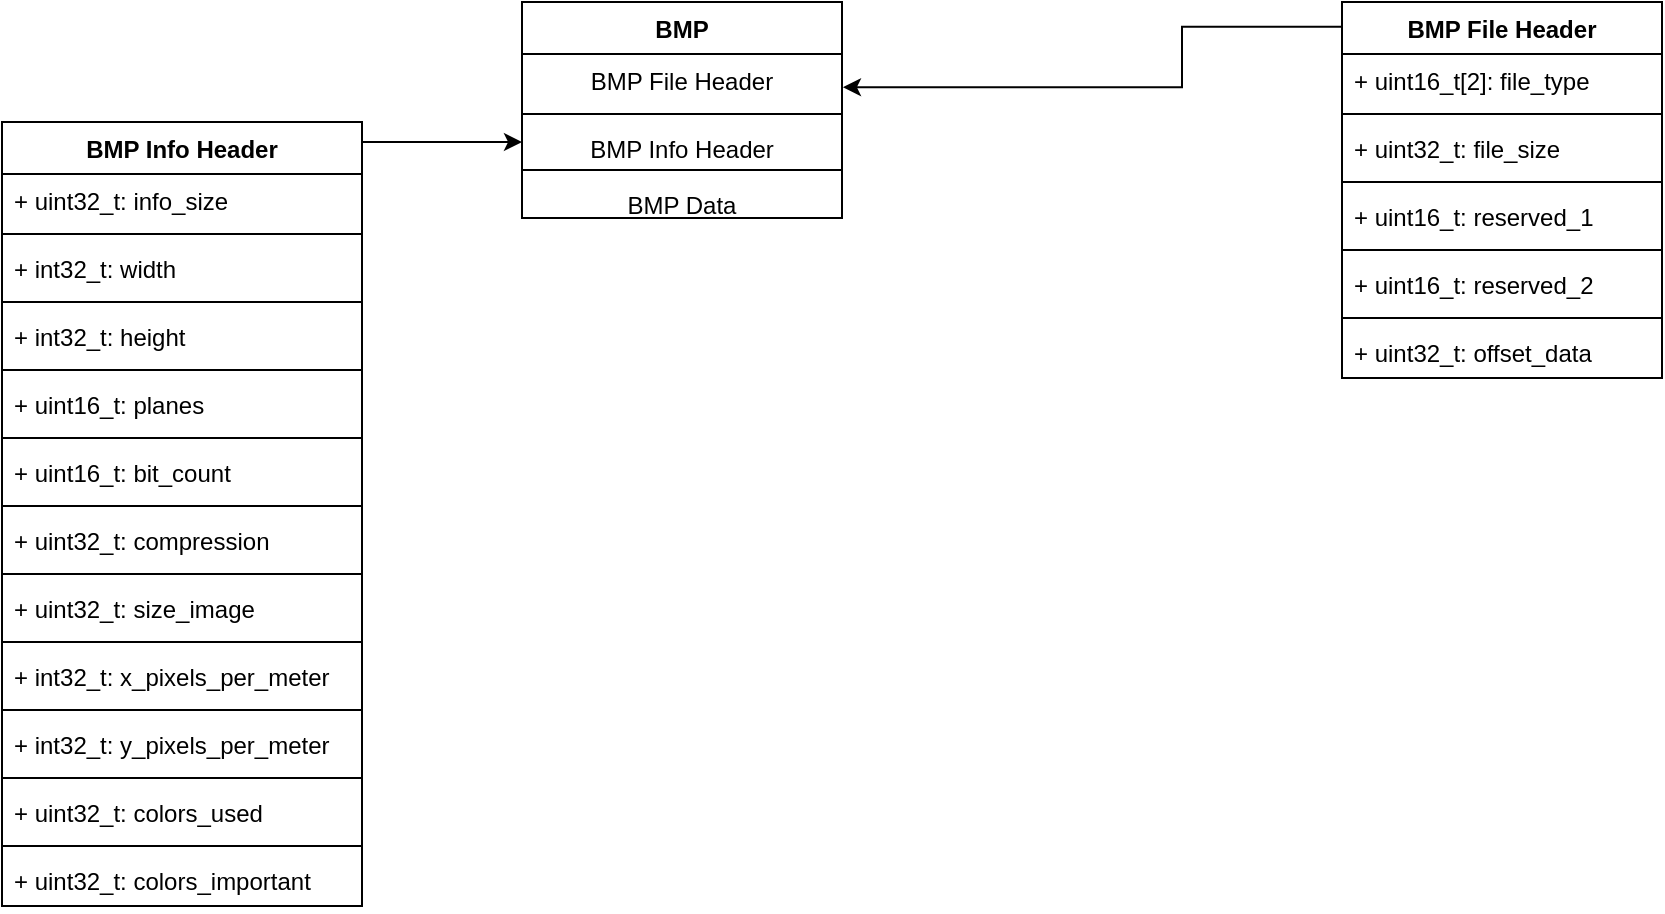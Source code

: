 <mxfile>
    <diagram id="6bELEl44sQH2A0_4YIps" name="Page-1">
        <mxGraphModel dx="1010" dy="572" grid="1" gridSize="10" guides="1" tooltips="1" connect="1" arrows="1" fold="1" page="1" pageScale="1" pageWidth="4681" pageHeight="3300" math="0" shadow="0">
            <root>
                <mxCell id="0"/>
                <mxCell id="1" parent="0"/>
                <mxCell id="13" value="BMP" style="swimlane;fontStyle=1;align=center;verticalAlign=top;childLayout=stackLayout;horizontal=1;startSize=26;horizontalStack=0;resizeParent=1;resizeParentMax=0;resizeLast=0;collapsible=1;marginBottom=0;flipV=0;" vertex="1" parent="1">
                    <mxGeometry x="1080" y="680" width="160" height="108" as="geometry">
                        <mxRectangle x="1200" y="680" width="90" height="26" as="alternateBounds"/>
                    </mxGeometry>
                </mxCell>
                <mxCell id="14" value="BMP File Header" style="text;strokeColor=none;fillColor=none;align=center;verticalAlign=top;spacingLeft=4;spacingRight=4;overflow=hidden;rotatable=0;points=[[0,0.5],[1,0.5]];portConstraint=eastwest;" vertex="1" parent="13">
                    <mxGeometry y="26" width="160" height="26" as="geometry"/>
                </mxCell>
                <mxCell id="15" value="" style="line;strokeWidth=1;fillColor=none;align=left;verticalAlign=middle;spacingTop=-1;spacingLeft=3;spacingRight=3;rotatable=0;labelPosition=right;points=[];portConstraint=eastwest;" vertex="1" parent="13">
                    <mxGeometry y="52" width="160" height="8" as="geometry"/>
                </mxCell>
                <mxCell id="16" value="BMP Info Header" style="text;strokeColor=none;fillColor=none;align=center;verticalAlign=top;spacingLeft=4;spacingRight=4;overflow=hidden;rotatable=0;points=[[0,0.5],[1,0.5]];portConstraint=eastwest;labelBorderColor=none;" vertex="1" parent="13">
                    <mxGeometry y="60" width="160" height="20" as="geometry"/>
                </mxCell>
                <mxCell id="33" value="" style="line;strokeWidth=1;fillColor=none;align=left;verticalAlign=middle;spacingTop=-1;spacingLeft=3;spacingRight=3;rotatable=0;labelPosition=right;points=[];portConstraint=eastwest;" vertex="1" parent="13">
                    <mxGeometry y="80" width="160" height="8" as="geometry"/>
                </mxCell>
                <mxCell id="32" value="BMP Data" style="text;strokeColor=none;fillColor=none;align=center;verticalAlign=top;spacingLeft=4;spacingRight=4;overflow=hidden;rotatable=0;points=[[0,0.5],[1,0.5]];portConstraint=eastwest;" vertex="1" parent="13">
                    <mxGeometry y="88" width="160" height="20" as="geometry"/>
                </mxCell>
                <mxCell id="45" value="" style="edgeStyle=orthogonalEdgeStyle;rounded=0;orthogonalLoop=1;jettySize=auto;html=1;entryX=1.003;entryY=0.638;entryDx=0;entryDy=0;entryPerimeter=0;exitX=0;exitY=0.066;exitDx=0;exitDy=0;exitPerimeter=0;" edge="1" parent="1" source="34" target="14">
                    <mxGeometry relative="1" as="geometry">
                        <Array as="points">
                            <mxPoint x="1410" y="692"/>
                            <mxPoint x="1410" y="723"/>
                        </Array>
                    </mxGeometry>
                </mxCell>
                <mxCell id="34" value="BMP File Header" style="swimlane;fontStyle=1;align=center;verticalAlign=top;childLayout=stackLayout;horizontal=1;startSize=26;horizontalStack=0;resizeParent=1;resizeParentMax=0;resizeLast=0;collapsible=1;marginBottom=0;strokeColor=#000000;" vertex="1" parent="1">
                    <mxGeometry x="1490" y="680" width="160" height="188" as="geometry"/>
                </mxCell>
                <mxCell id="35" value="+ uint16_t[2]: file_type" style="text;strokeColor=none;fillColor=none;align=left;verticalAlign=top;spacingLeft=4;spacingRight=4;overflow=hidden;rotatable=0;points=[[0,0.5],[1,0.5]];portConstraint=eastwest;" vertex="1" parent="34">
                    <mxGeometry y="26" width="160" height="26" as="geometry"/>
                </mxCell>
                <mxCell id="36" value="" style="line;strokeWidth=1;fillColor=none;align=left;verticalAlign=middle;spacingTop=-1;spacingLeft=3;spacingRight=3;rotatable=0;labelPosition=right;points=[];portConstraint=eastwest;" vertex="1" parent="34">
                    <mxGeometry y="52" width="160" height="8" as="geometry"/>
                </mxCell>
                <mxCell id="37" value="+ uint32_t: file_size" style="text;strokeColor=none;fillColor=none;align=left;verticalAlign=top;spacingLeft=4;spacingRight=4;overflow=hidden;rotatable=0;points=[[0,0.5],[1,0.5]];portConstraint=eastwest;" vertex="1" parent="34">
                    <mxGeometry y="60" width="160" height="26" as="geometry"/>
                </mxCell>
                <mxCell id="42" value="" style="line;strokeWidth=1;fillColor=none;align=left;verticalAlign=middle;spacingTop=-1;spacingLeft=3;spacingRight=3;rotatable=0;labelPosition=right;points=[];portConstraint=eastwest;" vertex="1" parent="34">
                    <mxGeometry y="86" width="160" height="8" as="geometry"/>
                </mxCell>
                <mxCell id="38" value="+ uint16_t: reserved_1" style="text;strokeColor=none;fillColor=none;align=left;verticalAlign=top;spacingLeft=4;spacingRight=4;overflow=hidden;rotatable=0;points=[[0,0.5],[1,0.5]];portConstraint=eastwest;" vertex="1" parent="34">
                    <mxGeometry y="94" width="160" height="26" as="geometry"/>
                </mxCell>
                <mxCell id="43" value="" style="line;strokeWidth=1;fillColor=none;align=left;verticalAlign=middle;spacingTop=-1;spacingLeft=3;spacingRight=3;rotatable=0;labelPosition=right;points=[];portConstraint=eastwest;" vertex="1" parent="34">
                    <mxGeometry y="120" width="160" height="8" as="geometry"/>
                </mxCell>
                <mxCell id="39" value="+ uint16_t: reserved_2" style="text;strokeColor=none;fillColor=none;align=left;verticalAlign=top;spacingLeft=4;spacingRight=4;overflow=hidden;rotatable=0;points=[[0,0.5],[1,0.5]];portConstraint=eastwest;" vertex="1" parent="34">
                    <mxGeometry y="128" width="160" height="26" as="geometry"/>
                </mxCell>
                <mxCell id="44" value="" style="line;strokeWidth=1;fillColor=none;align=left;verticalAlign=middle;spacingTop=-1;spacingLeft=3;spacingRight=3;rotatable=0;labelPosition=right;points=[];portConstraint=eastwest;" vertex="1" parent="34">
                    <mxGeometry y="154" width="160" height="8" as="geometry"/>
                </mxCell>
                <mxCell id="41" value="+ uint32_t: offset_data" style="text;strokeColor=none;fillColor=none;align=left;verticalAlign=top;spacingLeft=4;spacingRight=4;overflow=hidden;rotatable=0;points=[[0,0.5],[1,0.5]];portConstraint=eastwest;" vertex="1" parent="34">
                    <mxGeometry y="162" width="160" height="26" as="geometry"/>
                </mxCell>
                <mxCell id="46" value="BMP Info Header" style="swimlane;fontStyle=1;align=center;verticalAlign=top;childLayout=stackLayout;horizontal=1;startSize=26;horizontalStack=0;resizeParent=1;resizeParentMax=0;resizeLast=0;collapsible=1;marginBottom=0;strokeColor=#000000;" vertex="1" parent="1">
                    <mxGeometry x="820" y="740" width="180" height="392" as="geometry"/>
                </mxCell>
                <mxCell id="47" value="+ uint32_t: info_size" style="text;strokeColor=none;fillColor=none;align=left;verticalAlign=top;spacingLeft=4;spacingRight=4;overflow=hidden;rotatable=0;points=[[0,0.5],[1,0.5]];portConstraint=eastwest;" vertex="1" parent="46">
                    <mxGeometry y="26" width="180" height="26" as="geometry"/>
                </mxCell>
                <mxCell id="48" value="" style="line;strokeWidth=1;fillColor=none;align=left;verticalAlign=middle;spacingTop=-1;spacingLeft=3;spacingRight=3;rotatable=0;labelPosition=right;points=[];portConstraint=eastwest;" vertex="1" parent="46">
                    <mxGeometry y="52" width="180" height="8" as="geometry"/>
                </mxCell>
                <mxCell id="49" value="+ int32_t: width" style="text;strokeColor=none;fillColor=none;align=left;verticalAlign=top;spacingLeft=4;spacingRight=4;overflow=hidden;rotatable=0;points=[[0,0.5],[1,0.5]];portConstraint=eastwest;" vertex="1" parent="46">
                    <mxGeometry y="60" width="180" height="26" as="geometry"/>
                </mxCell>
                <mxCell id="50" value="" style="line;strokeWidth=1;fillColor=none;align=left;verticalAlign=middle;spacingTop=-1;spacingLeft=3;spacingRight=3;rotatable=0;labelPosition=right;points=[];portConstraint=eastwest;" vertex="1" parent="46">
                    <mxGeometry y="86" width="180" height="8" as="geometry"/>
                </mxCell>
                <mxCell id="51" value="+ int32_t: height" style="text;strokeColor=none;fillColor=none;align=left;verticalAlign=top;spacingLeft=4;spacingRight=4;overflow=hidden;rotatable=0;points=[[0,0.5],[1,0.5]];portConstraint=eastwest;" vertex="1" parent="46">
                    <mxGeometry y="94" width="180" height="26" as="geometry"/>
                </mxCell>
                <mxCell id="52" value="" style="line;strokeWidth=1;fillColor=none;align=left;verticalAlign=middle;spacingTop=-1;spacingLeft=3;spacingRight=3;rotatable=0;labelPosition=right;points=[];portConstraint=eastwest;" vertex="1" parent="46">
                    <mxGeometry y="120" width="180" height="8" as="geometry"/>
                </mxCell>
                <mxCell id="53" value="+ uint16_t: planes" style="text;strokeColor=none;fillColor=none;align=left;verticalAlign=top;spacingLeft=4;spacingRight=4;overflow=hidden;rotatable=0;points=[[0,0.5],[1,0.5]];portConstraint=eastwest;" vertex="1" parent="46">
                    <mxGeometry y="128" width="180" height="26" as="geometry"/>
                </mxCell>
                <mxCell id="54" value="" style="line;strokeWidth=1;fillColor=none;align=left;verticalAlign=middle;spacingTop=-1;spacingLeft=3;spacingRight=3;rotatable=0;labelPosition=right;points=[];portConstraint=eastwest;" vertex="1" parent="46">
                    <mxGeometry y="154" width="180" height="8" as="geometry"/>
                </mxCell>
                <mxCell id="55" value="+ uint16_t: bit_count" style="text;strokeColor=none;fillColor=none;align=left;verticalAlign=top;spacingLeft=4;spacingRight=4;overflow=hidden;rotatable=0;points=[[0,0.5],[1,0.5]];portConstraint=eastwest;" vertex="1" parent="46">
                    <mxGeometry y="162" width="180" height="26" as="geometry"/>
                </mxCell>
                <mxCell id="62" value="" style="line;strokeWidth=1;fillColor=none;align=left;verticalAlign=middle;spacingTop=-1;spacingLeft=3;spacingRight=3;rotatable=0;labelPosition=right;points=[];portConstraint=eastwest;" vertex="1" parent="46">
                    <mxGeometry y="188" width="180" height="8" as="geometry"/>
                </mxCell>
                <mxCell id="56" value="+ uint32_t: compression" style="text;strokeColor=none;fillColor=none;align=left;verticalAlign=top;spacingLeft=4;spacingRight=4;overflow=hidden;rotatable=0;points=[[0,0.5],[1,0.5]];portConstraint=eastwest;" vertex="1" parent="46">
                    <mxGeometry y="196" width="180" height="26" as="geometry"/>
                </mxCell>
                <mxCell id="63" value="" style="line;strokeWidth=1;fillColor=none;align=left;verticalAlign=middle;spacingTop=-1;spacingLeft=3;spacingRight=3;rotatable=0;labelPosition=right;points=[];portConstraint=eastwest;" vertex="1" parent="46">
                    <mxGeometry y="222" width="180" height="8" as="geometry"/>
                </mxCell>
                <mxCell id="57" value="+ uint32_t: size_image" style="text;strokeColor=none;fillColor=none;align=left;verticalAlign=top;spacingLeft=4;spacingRight=4;overflow=hidden;rotatable=0;points=[[0,0.5],[1,0.5]];portConstraint=eastwest;" vertex="1" parent="46">
                    <mxGeometry y="230" width="180" height="26" as="geometry"/>
                </mxCell>
                <mxCell id="64" value="" style="line;strokeWidth=1;fillColor=none;align=left;verticalAlign=middle;spacingTop=-1;spacingLeft=3;spacingRight=3;rotatable=0;labelPosition=right;points=[];portConstraint=eastwest;" vertex="1" parent="46">
                    <mxGeometry y="256" width="180" height="8" as="geometry"/>
                </mxCell>
                <mxCell id="58" value="+ int32_t: x_pixels_per_meter" style="text;strokeColor=none;fillColor=none;align=left;verticalAlign=top;spacingLeft=4;spacingRight=4;overflow=hidden;rotatable=0;points=[[0,0.5],[1,0.5]];portConstraint=eastwest;" vertex="1" parent="46">
                    <mxGeometry y="264" width="180" height="26" as="geometry"/>
                </mxCell>
                <mxCell id="65" value="" style="line;strokeWidth=1;fillColor=none;align=left;verticalAlign=middle;spacingTop=-1;spacingLeft=3;spacingRight=3;rotatable=0;labelPosition=right;points=[];portConstraint=eastwest;" vertex="1" parent="46">
                    <mxGeometry y="290" width="180" height="8" as="geometry"/>
                </mxCell>
                <mxCell id="59" value="+ int32_t: y_pixels_per_meter" style="text;strokeColor=none;fillColor=none;align=left;verticalAlign=top;spacingLeft=4;spacingRight=4;overflow=hidden;rotatable=0;points=[[0,0.5],[1,0.5]];portConstraint=eastwest;" vertex="1" parent="46">
                    <mxGeometry y="298" width="180" height="26" as="geometry"/>
                </mxCell>
                <mxCell id="66" value="" style="line;strokeWidth=1;fillColor=none;align=left;verticalAlign=middle;spacingTop=-1;spacingLeft=3;spacingRight=3;rotatable=0;labelPosition=right;points=[];portConstraint=eastwest;" vertex="1" parent="46">
                    <mxGeometry y="324" width="180" height="8" as="geometry"/>
                </mxCell>
                <mxCell id="60" value="+ uint32_t: colors_used" style="text;strokeColor=none;fillColor=none;align=left;verticalAlign=top;spacingLeft=4;spacingRight=4;overflow=hidden;rotatable=0;points=[[0,0.5],[1,0.5]];portConstraint=eastwest;" vertex="1" parent="46">
                    <mxGeometry y="332" width="180" height="26" as="geometry"/>
                </mxCell>
                <mxCell id="67" value="" style="line;strokeWidth=1;fillColor=none;align=left;verticalAlign=middle;spacingTop=-1;spacingLeft=3;spacingRight=3;rotatable=0;labelPosition=right;points=[];portConstraint=eastwest;" vertex="1" parent="46">
                    <mxGeometry y="358" width="180" height="8" as="geometry"/>
                </mxCell>
                <mxCell id="61" value="+ uint32_t: colors_important" style="text;strokeColor=none;fillColor=none;align=left;verticalAlign=top;spacingLeft=4;spacingRight=4;overflow=hidden;rotatable=0;points=[[0,0.5],[1,0.5]];portConstraint=eastwest;" vertex="1" parent="46">
                    <mxGeometry y="366" width="180" height="26" as="geometry"/>
                </mxCell>
                <mxCell id="68" value="" style="edgeStyle=orthogonalEdgeStyle;rounded=0;orthogonalLoop=1;jettySize=auto;html=1;" edge="1" parent="1" source="46" target="16">
                    <mxGeometry relative="1" as="geometry">
                        <Array as="points">
                            <mxPoint x="1030" y="750"/>
                            <mxPoint x="1030" y="750"/>
                        </Array>
                    </mxGeometry>
                </mxCell>
            </root>
        </mxGraphModel>
    </diagram>
</mxfile>
